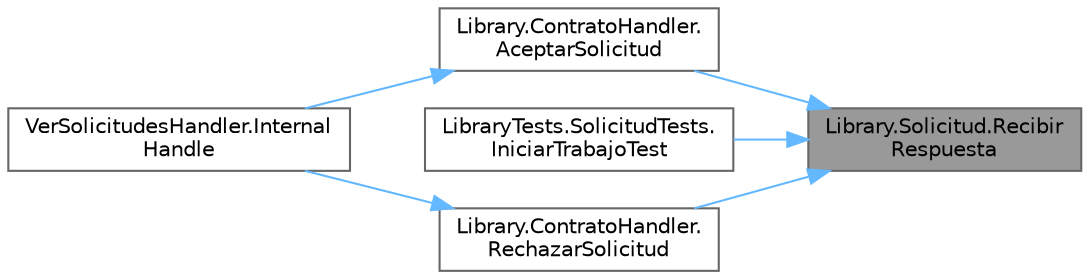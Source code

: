 digraph "Library.Solicitud.RecibirRespuesta"
{
 // INTERACTIVE_SVG=YES
 // LATEX_PDF_SIZE
  bgcolor="transparent";
  edge [fontname=Helvetica,fontsize=10,labelfontname=Helvetica,labelfontsize=10];
  node [fontname=Helvetica,fontsize=10,shape=box,height=0.2,width=0.4];
  rankdir="RL";
  Node1 [label="Library.Solicitud.Recibir\lRespuesta",height=0.2,width=0.4,color="gray40", fillcolor="grey60", style="filled", fontcolor="black",tooltip="Método para conocer el estado de una oferta"];
  Node1 -> Node2 [dir="back",color="steelblue1",style="solid"];
  Node2 [label="Library.ContratoHandler.\lAceptarSolicitud",height=0.2,width=0.4,color="grey40", fillcolor="white", style="filled",URL="$classLibrary_1_1ContratoHandler.html#a9da1c5ea2f4b9eb3ebe351fa0dac67d5",tooltip="Método para aceptar una solicitud."];
  Node2 -> Node3 [dir="back",color="steelblue1",style="solid"];
  Node3 [label="VerSolicitudesHandler.Internal\lHandle",height=0.2,width=0.4,color="grey40", fillcolor="white", style="filled",URL="$classVerSolicitudesHandler.html#a1e63b22d8a14776e4d0e796fd2ce9e85",tooltip="Procesa el mensaje \"Categorias\" y retorna true; retorna false en caso contrario."];
  Node1 -> Node4 [dir="back",color="steelblue1",style="solid"];
  Node4 [label="LibraryTests.SolicitudTests.\lIniciarTrabajoTest",height=0.2,width=0.4,color="grey40", fillcolor="white", style="filled",URL="$classLibraryTests_1_1SolicitudTests.html#a976996bc94eea813de46957ff056e2ff",tooltip="Test para dar una solicitud como iniciada."];
  Node1 -> Node5 [dir="back",color="steelblue1",style="solid"];
  Node5 [label="Library.ContratoHandler.\lRechazarSolicitud",height=0.2,width=0.4,color="grey40", fillcolor="white", style="filled",URL="$classLibrary_1_1ContratoHandler.html#ad07b990d40d49dc3a2fba8e63289e465",tooltip="Método para rechazar una solicitud."];
  Node5 -> Node3 [dir="back",color="steelblue1",style="solid"];
}
